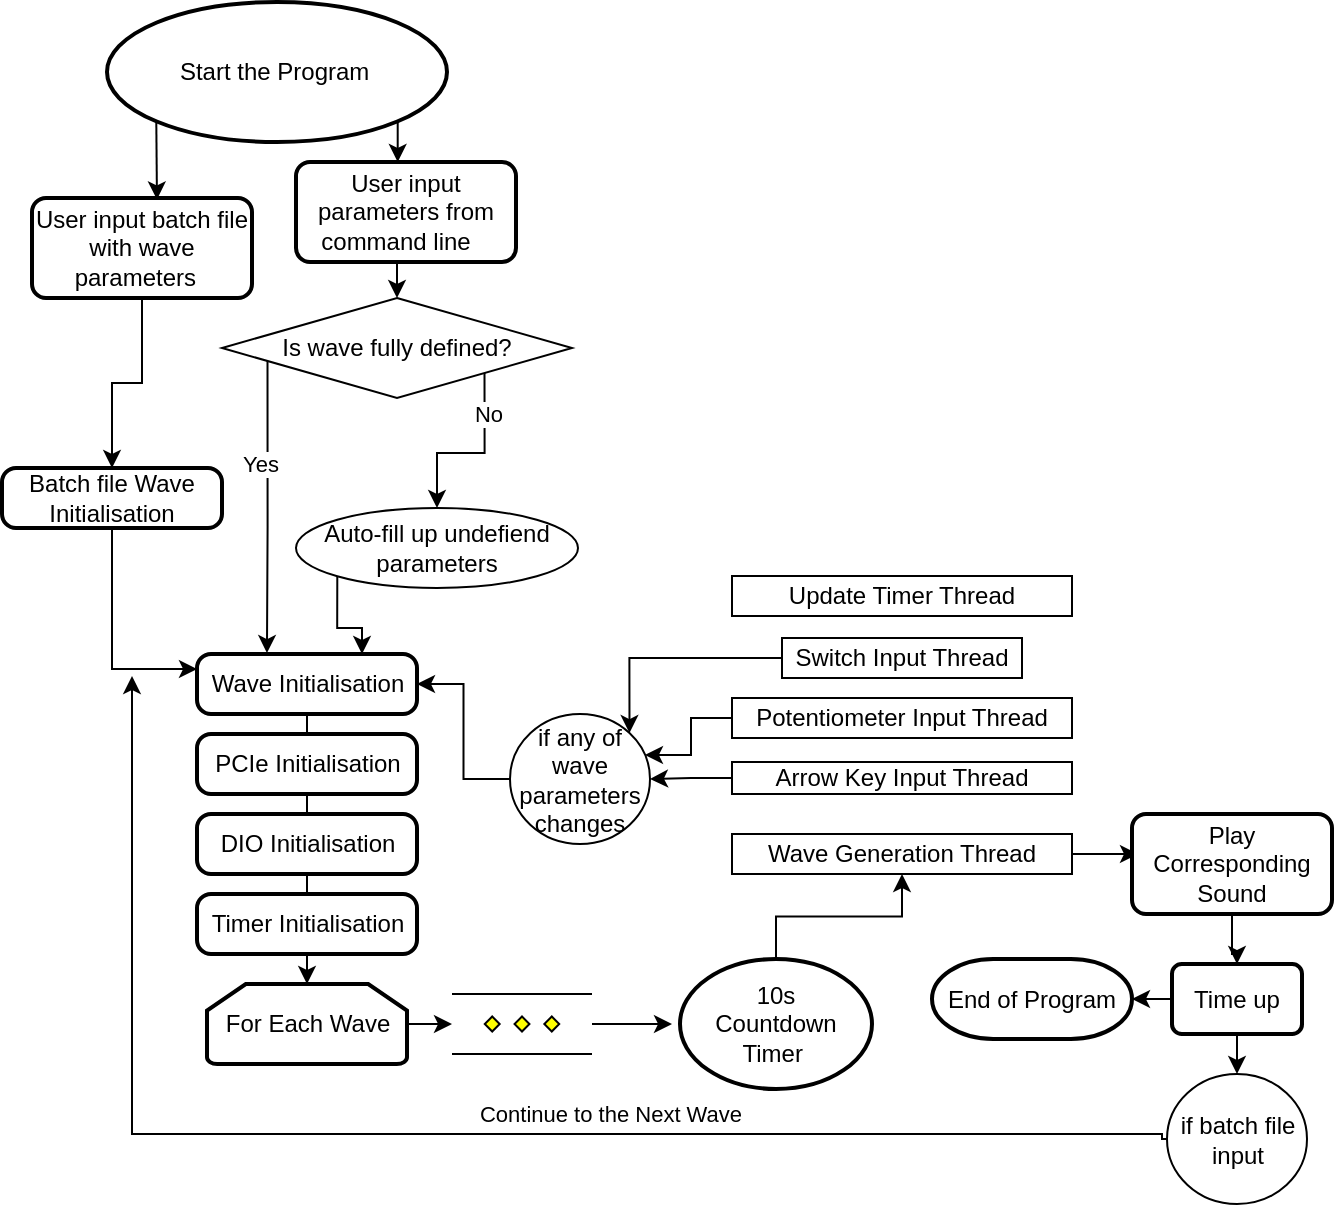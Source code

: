 <mxfile version="15.8.2" type="github">
  <diagram id="RDyM5Sn1KwQpERf3-6v_" name="Page-1">
    <mxGraphModel dx="1385" dy="635" grid="1" gridSize="10" guides="1" tooltips="1" connect="1" arrows="1" fold="1" page="1" pageScale="1" pageWidth="827" pageHeight="1169" math="0" shadow="0">
      <root>
        <mxCell id="0" />
        <mxCell id="1" parent="0" />
        <mxCell id="QhxnlMzqvn4maWAdjBox-6" value="" style="edgeStyle=orthogonalEdgeStyle;rounded=0;orthogonalLoop=1;jettySize=auto;html=1;exitX=0.855;exitY=0.855;exitDx=0;exitDy=0;exitPerimeter=0;" parent="1" source="D086AMLhP0JBdoeUekMZ-2" target="QhxnlMzqvn4maWAdjBox-3" edge="1">
          <mxGeometry relative="1" as="geometry">
            <Array as="points">
              <mxPoint x="303" y="163" />
              <mxPoint x="335" y="163" />
            </Array>
          </mxGeometry>
        </mxCell>
        <mxCell id="7VH7p3_VGqFjAGke6KR7-28" style="edgeStyle=orthogonalEdgeStyle;rounded=0;orthogonalLoop=1;jettySize=auto;html=1;exitX=0.145;exitY=0.855;exitDx=0;exitDy=0;exitPerimeter=0;entryX=0.568;entryY=0.015;entryDx=0;entryDy=0;entryPerimeter=0;" edge="1" parent="1" source="D086AMLhP0JBdoeUekMZ-2" target="QhxnlMzqvn4maWAdjBox-27">
          <mxGeometry relative="1" as="geometry" />
        </mxCell>
        <mxCell id="D086AMLhP0JBdoeUekMZ-2" value="Start the Program&amp;nbsp;" style="strokeWidth=2;html=1;shape=mxgraph.flowchart.start_1;whiteSpace=wrap;" parent="1" vertex="1">
          <mxGeometry x="157.5" y="83" width="170" height="70" as="geometry" />
        </mxCell>
        <mxCell id="D086AMLhP0JBdoeUekMZ-12" style="edgeStyle=orthogonalEdgeStyle;rounded=0;orthogonalLoop=1;jettySize=auto;html=1;exitX=0.5;exitY=1;exitDx=0;exitDy=0;entryX=0.5;entryY=0;entryDx=0;entryDy=0;entryPerimeter=0;startArrow=none;" parent="1" source="QhxnlMzqvn4maWAdjBox-20" target="D086AMLhP0JBdoeUekMZ-4" edge="1">
          <mxGeometry relative="1" as="geometry" />
        </mxCell>
        <mxCell id="D086AMLhP0JBdoeUekMZ-3" value="Wave Initialisation" style="rounded=1;whiteSpace=wrap;html=1;absoluteArcSize=1;arcSize=14;strokeWidth=2;" parent="1" vertex="1">
          <mxGeometry x="202.5" y="409" width="110" height="30" as="geometry" />
        </mxCell>
        <mxCell id="D086AMLhP0JBdoeUekMZ-25" style="edgeStyle=orthogonalEdgeStyle;rounded=0;orthogonalLoop=1;jettySize=auto;html=1;entryX=0;entryY=0.5;entryDx=0;entryDy=0;exitX=1;exitY=0.5;exitDx=0;exitDy=0;exitPerimeter=0;" parent="1" source="D086AMLhP0JBdoeUekMZ-34" edge="1">
          <mxGeometry relative="1" as="geometry">
            <mxPoint x="420" y="504" as="sourcePoint" />
            <mxPoint x="440" y="594" as="targetPoint" />
          </mxGeometry>
        </mxCell>
        <mxCell id="QhxnlMzqvn4maWAdjBox-25" value="" style="edgeStyle=orthogonalEdgeStyle;rounded=0;orthogonalLoop=1;jettySize=auto;html=1;" parent="1" source="D086AMLhP0JBdoeUekMZ-4" target="D086AMLhP0JBdoeUekMZ-34" edge="1">
          <mxGeometry relative="1" as="geometry" />
        </mxCell>
        <mxCell id="D086AMLhP0JBdoeUekMZ-4" value="For Each Wave" style="strokeWidth=2;html=1;shape=mxgraph.flowchart.loop_limit;whiteSpace=wrap;" parent="1" vertex="1">
          <mxGeometry x="207.5" y="574" width="100" height="40" as="geometry" />
        </mxCell>
        <mxCell id="D086AMLhP0JBdoeUekMZ-30" style="edgeStyle=orthogonalEdgeStyle;rounded=0;orthogonalLoop=1;jettySize=auto;html=1;exitX=0;exitY=0.5;exitDx=0;exitDy=0;" parent="1" source="7VH7p3_VGqFjAGke6KR7-18" edge="1">
          <mxGeometry relative="1" as="geometry">
            <Array as="points">
              <mxPoint x="685" y="649" />
              <mxPoint x="170" y="649" />
            </Array>
            <mxPoint x="170" y="420" as="targetPoint" />
            <mxPoint x="350" y="701" as="sourcePoint" />
          </mxGeometry>
        </mxCell>
        <mxCell id="D086AMLhP0JBdoeUekMZ-31" value="Continue to the Next Wave" style="edgeLabel;html=1;align=center;verticalAlign=middle;resizable=0;points=[];" parent="D086AMLhP0JBdoeUekMZ-30" vertex="1" connectable="0">
          <mxGeometry x="-0.298" y="-1" relative="1" as="geometry">
            <mxPoint x="-18" y="-9" as="offset" />
          </mxGeometry>
        </mxCell>
        <mxCell id="7VH7p3_VGqFjAGke6KR7-7" value="" style="edgeStyle=orthogonalEdgeStyle;rounded=0;orthogonalLoop=1;jettySize=auto;html=1;" edge="1" parent="1" source="D086AMLhP0JBdoeUekMZ-6" target="7VH7p3_VGqFjAGke6KR7-6">
          <mxGeometry relative="1" as="geometry" />
        </mxCell>
        <mxCell id="D086AMLhP0JBdoeUekMZ-6" value="10s&lt;br&gt;Countdown Timer&amp;nbsp;" style="strokeWidth=2;html=1;shape=mxgraph.flowchart.start_1;whiteSpace=wrap;" parent="1" vertex="1">
          <mxGeometry x="444" y="561.5" width="96" height="65" as="geometry" />
        </mxCell>
        <mxCell id="QhxnlMzqvn4maWAdjBox-26" value="" style="edgeStyle=orthogonalEdgeStyle;rounded=0;orthogonalLoop=1;jettySize=auto;html=1;exitX=1;exitY=0.5;exitDx=0;exitDy=0;" parent="1" source="7VH7p3_VGqFjAGke6KR7-6" edge="1">
          <mxGeometry relative="1" as="geometry">
            <mxPoint x="718" y="577" as="sourcePoint" />
            <mxPoint x="673" y="509" as="targetPoint" />
          </mxGeometry>
        </mxCell>
        <mxCell id="7VH7p3_VGqFjAGke6KR7-17" value="" style="edgeStyle=orthogonalEdgeStyle;rounded=0;orthogonalLoop=1;jettySize=auto;html=1;" edge="1" parent="1" source="D086AMLhP0JBdoeUekMZ-8" target="7VH7p3_VGqFjAGke6KR7-16">
          <mxGeometry relative="1" as="geometry" />
        </mxCell>
        <mxCell id="D086AMLhP0JBdoeUekMZ-8" value="Play Corresponding Sound" style="rounded=1;whiteSpace=wrap;html=1;absoluteArcSize=1;arcSize=14;strokeWidth=2;" parent="1" vertex="1">
          <mxGeometry x="670" y="489" width="100" height="50" as="geometry" />
        </mxCell>
        <mxCell id="D086AMLhP0JBdoeUekMZ-10" value="End of Program" style="strokeWidth=2;html=1;shape=mxgraph.flowchart.terminator;whiteSpace=wrap;" parent="1" vertex="1">
          <mxGeometry x="570" y="561.5" width="100" height="40" as="geometry" />
        </mxCell>
        <mxCell id="D086AMLhP0JBdoeUekMZ-34" value="" style="verticalLabelPosition=bottom;verticalAlign=top;html=1;shape=mxgraph.flowchart.parallel_mode;pointerEvents=1" parent="1" vertex="1">
          <mxGeometry x="330" y="579" width="70" height="30" as="geometry" />
        </mxCell>
        <mxCell id="QhxnlMzqvn4maWAdjBox-22" value="" style="edgeStyle=orthogonalEdgeStyle;rounded=0;orthogonalLoop=1;jettySize=auto;html=1;exitX=0.5;exitY=1;exitDx=0;exitDy=0;entryX=0.5;entryY=0;entryDx=0;entryDy=0;" parent="1" source="QhxnlMzqvn4maWAdjBox-3" edge="1" target="QhxnlMzqvn4maWAdjBox-7">
          <mxGeometry relative="1" as="geometry">
            <mxPoint x="243" y="243" as="targetPoint" />
          </mxGeometry>
        </mxCell>
        <mxCell id="QhxnlMzqvn4maWAdjBox-3" value="User input parameters from command line&amp;nbsp; &amp;nbsp;" style="rounded=1;whiteSpace=wrap;html=1;absoluteArcSize=1;arcSize=14;strokeWidth=2;" parent="1" vertex="1">
          <mxGeometry x="252" y="163" width="110" height="50" as="geometry" />
        </mxCell>
        <mxCell id="QhxnlMzqvn4maWAdjBox-9" style="edgeStyle=orthogonalEdgeStyle;rounded=0;orthogonalLoop=1;jettySize=auto;html=1;exitX=0.13;exitY=0.59;exitDx=0;exitDy=0;entryX=0.318;entryY=-0.016;entryDx=0;entryDy=0;entryPerimeter=0;startArrow=none;exitPerimeter=0;" parent="1" source="QhxnlMzqvn4maWAdjBox-7" target="D086AMLhP0JBdoeUekMZ-3" edge="1">
          <mxGeometry relative="1" as="geometry">
            <mxPoint x="237.5" y="260" as="sourcePoint" />
          </mxGeometry>
        </mxCell>
        <mxCell id="7VH7p3_VGqFjAGke6KR7-25" value="Yes" style="edgeLabel;html=1;align=center;verticalAlign=middle;resizable=0;points=[];" vertex="1" connectable="0" parent="QhxnlMzqvn4maWAdjBox-9">
          <mxGeometry x="-0.364" y="-4" relative="1" as="geometry">
            <mxPoint y="6" as="offset" />
          </mxGeometry>
        </mxCell>
        <mxCell id="7VH7p3_VGqFjAGke6KR7-24" style="edgeStyle=orthogonalEdgeStyle;rounded=0;orthogonalLoop=1;jettySize=auto;html=1;exitX=1;exitY=1;exitDx=0;exitDy=0;" edge="1" parent="1" source="QhxnlMzqvn4maWAdjBox-7" target="QhxnlMzqvn4maWAdjBox-14">
          <mxGeometry relative="1" as="geometry" />
        </mxCell>
        <mxCell id="QhxnlMzqvn4maWAdjBox-7" value="Is wave fully defined?" style="rhombus;whiteSpace=wrap;html=1;" parent="1" vertex="1">
          <mxGeometry x="215" y="231" width="175" height="50" as="geometry" />
        </mxCell>
        <mxCell id="7VH7p3_VGqFjAGke6KR7-27" style="edgeStyle=orthogonalEdgeStyle;rounded=0;orthogonalLoop=1;jettySize=auto;html=1;exitX=0;exitY=1;exitDx=0;exitDy=0;entryX=0.75;entryY=0;entryDx=0;entryDy=0;" edge="1" parent="1" source="QhxnlMzqvn4maWAdjBox-14" target="D086AMLhP0JBdoeUekMZ-3">
          <mxGeometry relative="1" as="geometry" />
        </mxCell>
        <mxCell id="QhxnlMzqvn4maWAdjBox-14" value="Auto-fill up undefiend parameters" style="ellipse;whiteSpace=wrap;html=1;" parent="1" vertex="1">
          <mxGeometry x="252" y="336" width="141" height="40" as="geometry" />
        </mxCell>
        <mxCell id="QhxnlMzqvn4maWAdjBox-18" value="PCIe Initialisation" style="rounded=1;whiteSpace=wrap;html=1;absoluteArcSize=1;arcSize=14;strokeWidth=2;" parent="1" vertex="1">
          <mxGeometry x="202.5" y="449" width="110" height="30" as="geometry" />
        </mxCell>
        <mxCell id="QhxnlMzqvn4maWAdjBox-19" value="" style="edgeStyle=orthogonalEdgeStyle;rounded=0;orthogonalLoop=1;jettySize=auto;html=1;exitX=0.5;exitY=1;exitDx=0;exitDy=0;entryX=0.5;entryY=0;entryDx=0;entryDy=0;entryPerimeter=0;endArrow=none;" parent="1" source="D086AMLhP0JBdoeUekMZ-3" target="QhxnlMzqvn4maWAdjBox-18" edge="1">
          <mxGeometry relative="1" as="geometry">
            <mxPoint x="255" y="469.0" as="sourcePoint" />
            <mxPoint x="265" y="519.0" as="targetPoint" />
          </mxGeometry>
        </mxCell>
        <mxCell id="QhxnlMzqvn4maWAdjBox-20" value="DIO Initialisation" style="rounded=1;whiteSpace=wrap;html=1;absoluteArcSize=1;arcSize=14;strokeWidth=2;" parent="1" vertex="1">
          <mxGeometry x="202.5" y="489" width="110" height="30" as="geometry" />
        </mxCell>
        <mxCell id="QhxnlMzqvn4maWAdjBox-21" value="" style="edgeStyle=orthogonalEdgeStyle;rounded=0;orthogonalLoop=1;jettySize=auto;html=1;exitX=0.5;exitY=1;exitDx=0;exitDy=0;entryX=0.5;entryY=0;entryDx=0;entryDy=0;entryPerimeter=0;startArrow=none;endArrow=none;" parent="1" source="QhxnlMzqvn4maWAdjBox-18" target="QhxnlMzqvn4maWAdjBox-20" edge="1">
          <mxGeometry relative="1" as="geometry">
            <mxPoint x="255" y="509.0" as="sourcePoint" />
            <mxPoint x="280" y="574.0" as="targetPoint" />
          </mxGeometry>
        </mxCell>
        <mxCell id="QhxnlMzqvn4maWAdjBox-24" value="Timer Initialisation" style="rounded=1;whiteSpace=wrap;html=1;absoluteArcSize=1;arcSize=14;strokeWidth=2;" parent="1" vertex="1">
          <mxGeometry x="202.5" y="529" width="110" height="30" as="geometry" />
        </mxCell>
        <mxCell id="7VH7p3_VGqFjAGke6KR7-29" style="edgeStyle=orthogonalEdgeStyle;rounded=0;orthogonalLoop=1;jettySize=auto;html=1;" edge="1" parent="1" source="QhxnlMzqvn4maWAdjBox-27" target="7VH7p3_VGqFjAGke6KR7-21">
          <mxGeometry relative="1" as="geometry" />
        </mxCell>
        <mxCell id="QhxnlMzqvn4maWAdjBox-27" value="User input batch file with wave parameters&amp;nbsp;&amp;nbsp;" style="rounded=1;whiteSpace=wrap;html=1;absoluteArcSize=1;arcSize=14;strokeWidth=2;" parent="1" vertex="1">
          <mxGeometry x="120" y="181" width="110" height="50" as="geometry" />
        </mxCell>
        <mxCell id="7VH7p3_VGqFjAGke6KR7-9" style="edgeStyle=orthogonalEdgeStyle;rounded=0;orthogonalLoop=1;jettySize=auto;html=1;entryX=1;entryY=0;entryDx=0;entryDy=0;" edge="1" parent="1" source="7VH7p3_VGqFjAGke6KR7-2" target="7VH7p3_VGqFjAGke6KR7-8">
          <mxGeometry relative="1" as="geometry" />
        </mxCell>
        <mxCell id="7VH7p3_VGqFjAGke6KR7-2" value="Switch Input Thread" style="rounded=0;whiteSpace=wrap;html=1;" vertex="1" parent="1">
          <mxGeometry x="495" y="401" width="120" height="20" as="geometry" />
        </mxCell>
        <mxCell id="7VH7p3_VGqFjAGke6KR7-10" style="edgeStyle=orthogonalEdgeStyle;rounded=0;orthogonalLoop=1;jettySize=auto;html=1;entryX=0.964;entryY=0.315;entryDx=0;entryDy=0;entryPerimeter=0;" edge="1" parent="1" source="7VH7p3_VGqFjAGke6KR7-3" target="7VH7p3_VGqFjAGke6KR7-8">
          <mxGeometry relative="1" as="geometry" />
        </mxCell>
        <mxCell id="7VH7p3_VGqFjAGke6KR7-3" value="Potentiometer Input Thread" style="rounded=0;whiteSpace=wrap;html=1;" vertex="1" parent="1">
          <mxGeometry x="470" y="431" width="170" height="20" as="geometry" />
        </mxCell>
        <mxCell id="7VH7p3_VGqFjAGke6KR7-11" style="edgeStyle=orthogonalEdgeStyle;rounded=0;orthogonalLoop=1;jettySize=auto;html=1;entryX=1;entryY=0.5;entryDx=0;entryDy=0;" edge="1" parent="1" source="7VH7p3_VGqFjAGke6KR7-4" target="7VH7p3_VGqFjAGke6KR7-8">
          <mxGeometry relative="1" as="geometry" />
        </mxCell>
        <mxCell id="7VH7p3_VGqFjAGke6KR7-4" value="Arrow Key Input Thread" style="rounded=0;whiteSpace=wrap;html=1;" vertex="1" parent="1">
          <mxGeometry x="470" y="463" width="170" height="16" as="geometry" />
        </mxCell>
        <mxCell id="7VH7p3_VGqFjAGke6KR7-5" value="Update Timer Thread" style="rounded=0;whiteSpace=wrap;html=1;" vertex="1" parent="1">
          <mxGeometry x="470" y="370" width="170" height="20" as="geometry" />
        </mxCell>
        <mxCell id="7VH7p3_VGqFjAGke6KR7-6" value="Wave Generation Thread" style="rounded=0;whiteSpace=wrap;html=1;" vertex="1" parent="1">
          <mxGeometry x="470" y="499" width="170" height="20" as="geometry" />
        </mxCell>
        <mxCell id="7VH7p3_VGqFjAGke6KR7-12" style="edgeStyle=orthogonalEdgeStyle;rounded=0;orthogonalLoop=1;jettySize=auto;html=1;entryX=1;entryY=0.5;entryDx=0;entryDy=0;" edge="1" parent="1" source="7VH7p3_VGqFjAGke6KR7-8" target="D086AMLhP0JBdoeUekMZ-3">
          <mxGeometry relative="1" as="geometry" />
        </mxCell>
        <mxCell id="7VH7p3_VGqFjAGke6KR7-8" value="if any of wave parameters changes" style="ellipse;whiteSpace=wrap;html=1;" vertex="1" parent="1">
          <mxGeometry x="359" y="439" width="70" height="65" as="geometry" />
        </mxCell>
        <mxCell id="7VH7p3_VGqFjAGke6KR7-20" value="" style="edgeStyle=orthogonalEdgeStyle;rounded=0;orthogonalLoop=1;jettySize=auto;html=1;" edge="1" parent="1" source="7VH7p3_VGqFjAGke6KR7-16" target="D086AMLhP0JBdoeUekMZ-10">
          <mxGeometry relative="1" as="geometry" />
        </mxCell>
        <mxCell id="7VH7p3_VGqFjAGke6KR7-16" value="Time up" style="whiteSpace=wrap;html=1;rounded=1;strokeWidth=2;arcSize=14;" vertex="1" parent="1">
          <mxGeometry x="690" y="564" width="65" height="35" as="geometry" />
        </mxCell>
        <mxCell id="7VH7p3_VGqFjAGke6KR7-18" value="if batch file input" style="ellipse;whiteSpace=wrap;html=1;" vertex="1" parent="1">
          <mxGeometry x="687.5" y="619" width="70" height="65" as="geometry" />
        </mxCell>
        <mxCell id="7VH7p3_VGqFjAGke6KR7-19" value="" style="endArrow=classic;html=1;rounded=0;exitX=0.5;exitY=1;exitDx=0;exitDy=0;entryX=0.5;entryY=0;entryDx=0;entryDy=0;" edge="1" parent="1" source="7VH7p3_VGqFjAGke6KR7-16" target="7VH7p3_VGqFjAGke6KR7-18">
          <mxGeometry width="50" height="50" relative="1" as="geometry">
            <mxPoint x="350" y="519" as="sourcePoint" />
            <mxPoint x="400" y="469" as="targetPoint" />
          </mxGeometry>
        </mxCell>
        <mxCell id="7VH7p3_VGqFjAGke6KR7-30" style="edgeStyle=orthogonalEdgeStyle;rounded=0;orthogonalLoop=1;jettySize=auto;html=1;entryX=0;entryY=0.25;entryDx=0;entryDy=0;" edge="1" parent="1" source="7VH7p3_VGqFjAGke6KR7-21" target="D086AMLhP0JBdoeUekMZ-3">
          <mxGeometry relative="1" as="geometry" />
        </mxCell>
        <mxCell id="7VH7p3_VGqFjAGke6KR7-21" value="Batch file Wave Initialisation" style="rounded=1;whiteSpace=wrap;html=1;absoluteArcSize=1;arcSize=14;strokeWidth=2;" vertex="1" parent="1">
          <mxGeometry x="105" y="316" width="110" height="30" as="geometry" />
        </mxCell>
        <mxCell id="7VH7p3_VGqFjAGke6KR7-26" value="No" style="edgeLabel;html=1;align=center;verticalAlign=middle;resizable=0;points=[];" vertex="1" connectable="0" parent="1">
          <mxGeometry x="242.505" y="346.004" as="geometry">
            <mxPoint x="105" y="-57" as="offset" />
          </mxGeometry>
        </mxCell>
      </root>
    </mxGraphModel>
  </diagram>
</mxfile>
